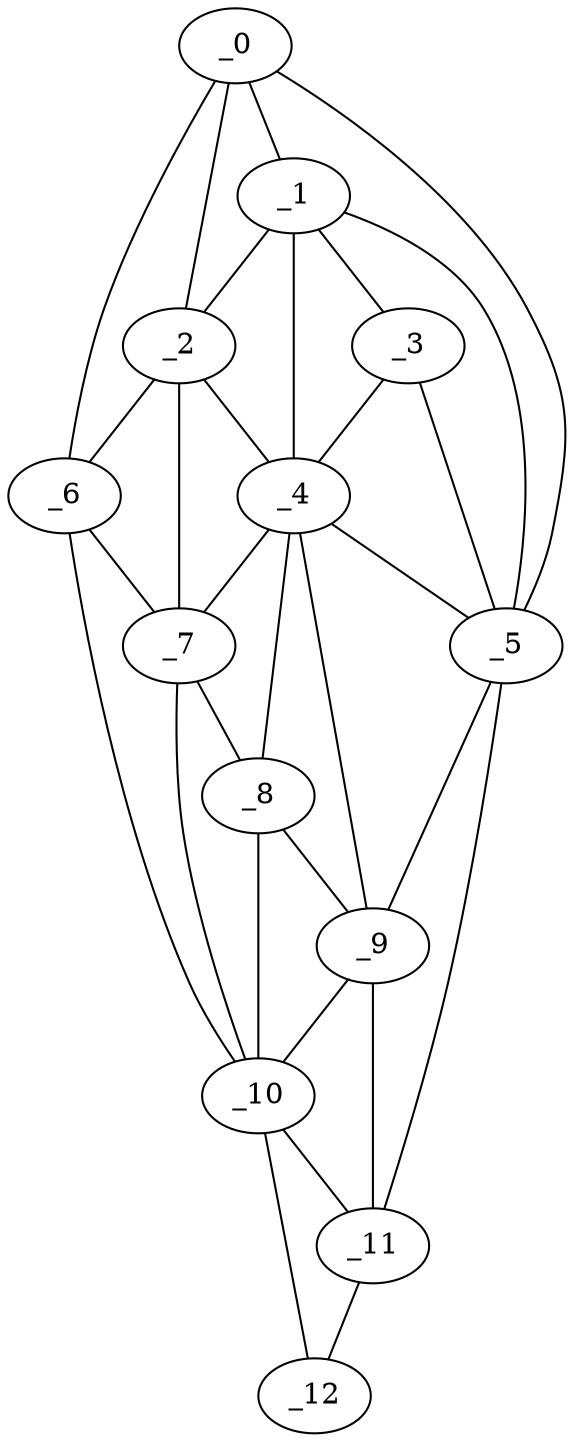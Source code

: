 graph "obj21__50.gxl" {
	_0	 [x=5,
		y=39];
	_1	 [x=48,
		y=63];
	_0 -- _1	 [valence=2];
	_2	 [x=49,
		y=50];
	_0 -- _2	 [valence=1];
	_5	 [x=57,
		y=72];
	_0 -- _5	 [valence=1];
	_6	 [x=59,
		y=37];
	_0 -- _6	 [valence=1];
	_1 -- _2	 [valence=2];
	_3	 [x=52,
		y=66];
	_1 -- _3	 [valence=1];
	_4	 [x=56,
		y=58];
	_1 -- _4	 [valence=2];
	_1 -- _5	 [valence=2];
	_2 -- _4	 [valence=2];
	_2 -- _6	 [valence=2];
	_7	 [x=70,
		y=48];
	_2 -- _7	 [valence=2];
	_3 -- _4	 [valence=2];
	_3 -- _5	 [valence=2];
	_4 -- _5	 [valence=1];
	_4 -- _7	 [valence=2];
	_8	 [x=74,
		y=53];
	_4 -- _8	 [valence=2];
	_9	 [x=78,
		y=58];
	_4 -- _9	 [valence=2];
	_5 -- _9	 [valence=2];
	_11	 [x=125,
		y=84];
	_5 -- _11	 [valence=1];
	_6 -- _7	 [valence=1];
	_10	 [x=121,
		y=69];
	_6 -- _10	 [valence=1];
	_7 -- _8	 [valence=2];
	_7 -- _10	 [valence=2];
	_8 -- _9	 [valence=2];
	_8 -- _10	 [valence=2];
	_9 -- _10	 [valence=2];
	_9 -- _11	 [valence=1];
	_10 -- _11	 [valence=1];
	_12	 [x=126,
		y=74];
	_10 -- _12	 [valence=1];
	_11 -- _12	 [valence=1];
}
